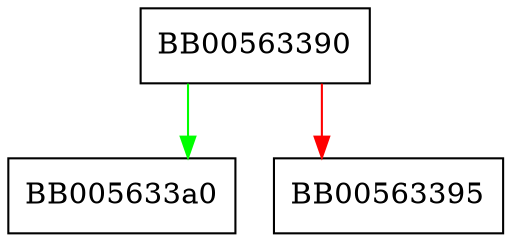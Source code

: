 digraph cms_rek_cb {
  node [shape="box"];
  graph [splines=ortho];
  BB00563390 -> BB005633a0 [color="green"];
  BB00563390 -> BB00563395 [color="red"];
}